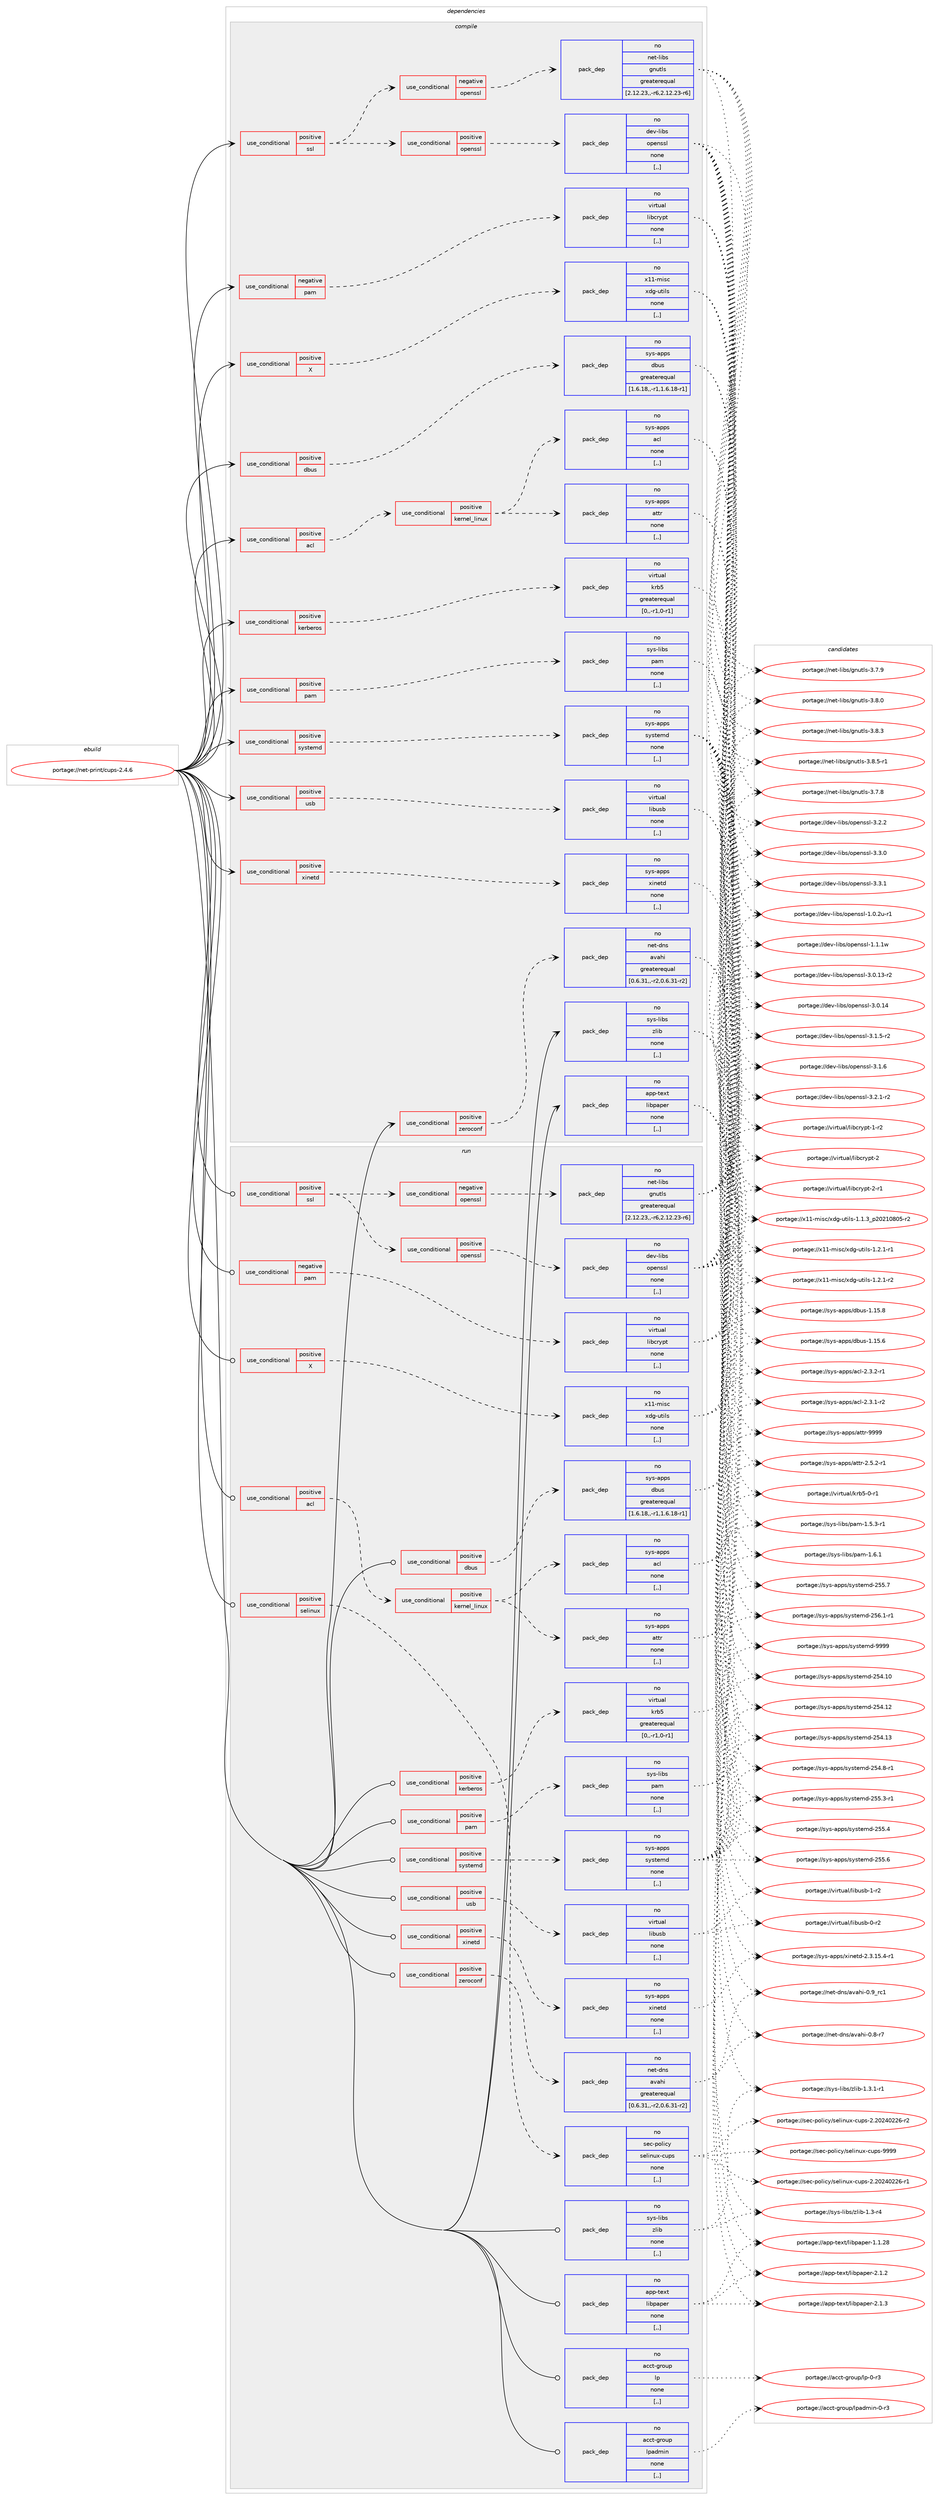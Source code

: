 digraph prolog {

# *************
# Graph options
# *************

newrank=true;
concentrate=true;
compound=true;
graph [rankdir=LR,fontname=Helvetica,fontsize=10,ranksep=1.5];#, ranksep=2.5, nodesep=0.2];
edge  [arrowhead=vee];
node  [fontname=Helvetica,fontsize=10];

# **********
# The ebuild
# **********

subgraph cluster_leftcol {
color=gray;
rank=same;
label=<<i>ebuild</i>>;
id [label="portage://net-print/cups-2.4.6", color=red, width=4, href="../net-print/cups-2.4.6.svg"];
}

# ****************
# The dependencies
# ****************

subgraph cluster_midcol {
color=gray;
label=<<i>dependencies</i>>;
subgraph cluster_compile {
fillcolor="#eeeeee";
style=filled;
label=<<i>compile</i>>;
subgraph cond98375 {
dependency373575 [label=<<TABLE BORDER="0" CELLBORDER="1" CELLSPACING="0" CELLPADDING="4"><TR><TD ROWSPAN="3" CELLPADDING="10">use_conditional</TD></TR><TR><TD>negative</TD></TR><TR><TD>pam</TD></TR></TABLE>>, shape=none, color=red];
subgraph pack272503 {
dependency373576 [label=<<TABLE BORDER="0" CELLBORDER="1" CELLSPACING="0" CELLPADDING="4" WIDTH="220"><TR><TD ROWSPAN="6" CELLPADDING="30">pack_dep</TD></TR><TR><TD WIDTH="110">no</TD></TR><TR><TD>virtual</TD></TR><TR><TD>libcrypt</TD></TR><TR><TD>none</TD></TR><TR><TD>[,,]</TD></TR></TABLE>>, shape=none, color=blue];
}
dependency373575:e -> dependency373576:w [weight=20,style="dashed",arrowhead="vee"];
}
id:e -> dependency373575:w [weight=20,style="solid",arrowhead="vee"];
subgraph cond98376 {
dependency373577 [label=<<TABLE BORDER="0" CELLBORDER="1" CELLSPACING="0" CELLPADDING="4"><TR><TD ROWSPAN="3" CELLPADDING="10">use_conditional</TD></TR><TR><TD>positive</TD></TR><TR><TD>X</TD></TR></TABLE>>, shape=none, color=red];
subgraph pack272504 {
dependency373578 [label=<<TABLE BORDER="0" CELLBORDER="1" CELLSPACING="0" CELLPADDING="4" WIDTH="220"><TR><TD ROWSPAN="6" CELLPADDING="30">pack_dep</TD></TR><TR><TD WIDTH="110">no</TD></TR><TR><TD>x11-misc</TD></TR><TR><TD>xdg-utils</TD></TR><TR><TD>none</TD></TR><TR><TD>[,,]</TD></TR></TABLE>>, shape=none, color=blue];
}
dependency373577:e -> dependency373578:w [weight=20,style="dashed",arrowhead="vee"];
}
id:e -> dependency373577:w [weight=20,style="solid",arrowhead="vee"];
subgraph cond98377 {
dependency373579 [label=<<TABLE BORDER="0" CELLBORDER="1" CELLSPACING="0" CELLPADDING="4"><TR><TD ROWSPAN="3" CELLPADDING="10">use_conditional</TD></TR><TR><TD>positive</TD></TR><TR><TD>acl</TD></TR></TABLE>>, shape=none, color=red];
subgraph cond98378 {
dependency373580 [label=<<TABLE BORDER="0" CELLBORDER="1" CELLSPACING="0" CELLPADDING="4"><TR><TD ROWSPAN="3" CELLPADDING="10">use_conditional</TD></TR><TR><TD>positive</TD></TR><TR><TD>kernel_linux</TD></TR></TABLE>>, shape=none, color=red];
subgraph pack272505 {
dependency373581 [label=<<TABLE BORDER="0" CELLBORDER="1" CELLSPACING="0" CELLPADDING="4" WIDTH="220"><TR><TD ROWSPAN="6" CELLPADDING="30">pack_dep</TD></TR><TR><TD WIDTH="110">no</TD></TR><TR><TD>sys-apps</TD></TR><TR><TD>acl</TD></TR><TR><TD>none</TD></TR><TR><TD>[,,]</TD></TR></TABLE>>, shape=none, color=blue];
}
dependency373580:e -> dependency373581:w [weight=20,style="dashed",arrowhead="vee"];
subgraph pack272506 {
dependency373582 [label=<<TABLE BORDER="0" CELLBORDER="1" CELLSPACING="0" CELLPADDING="4" WIDTH="220"><TR><TD ROWSPAN="6" CELLPADDING="30">pack_dep</TD></TR><TR><TD WIDTH="110">no</TD></TR><TR><TD>sys-apps</TD></TR><TR><TD>attr</TD></TR><TR><TD>none</TD></TR><TR><TD>[,,]</TD></TR></TABLE>>, shape=none, color=blue];
}
dependency373580:e -> dependency373582:w [weight=20,style="dashed",arrowhead="vee"];
}
dependency373579:e -> dependency373580:w [weight=20,style="dashed",arrowhead="vee"];
}
id:e -> dependency373579:w [weight=20,style="solid",arrowhead="vee"];
subgraph cond98379 {
dependency373583 [label=<<TABLE BORDER="0" CELLBORDER="1" CELLSPACING="0" CELLPADDING="4"><TR><TD ROWSPAN="3" CELLPADDING="10">use_conditional</TD></TR><TR><TD>positive</TD></TR><TR><TD>dbus</TD></TR></TABLE>>, shape=none, color=red];
subgraph pack272507 {
dependency373584 [label=<<TABLE BORDER="0" CELLBORDER="1" CELLSPACING="0" CELLPADDING="4" WIDTH="220"><TR><TD ROWSPAN="6" CELLPADDING="30">pack_dep</TD></TR><TR><TD WIDTH="110">no</TD></TR><TR><TD>sys-apps</TD></TR><TR><TD>dbus</TD></TR><TR><TD>greaterequal</TD></TR><TR><TD>[1.6.18,,-r1,1.6.18-r1]</TD></TR></TABLE>>, shape=none, color=blue];
}
dependency373583:e -> dependency373584:w [weight=20,style="dashed",arrowhead="vee"];
}
id:e -> dependency373583:w [weight=20,style="solid",arrowhead="vee"];
subgraph cond98380 {
dependency373585 [label=<<TABLE BORDER="0" CELLBORDER="1" CELLSPACING="0" CELLPADDING="4"><TR><TD ROWSPAN="3" CELLPADDING="10">use_conditional</TD></TR><TR><TD>positive</TD></TR><TR><TD>kerberos</TD></TR></TABLE>>, shape=none, color=red];
subgraph pack272508 {
dependency373586 [label=<<TABLE BORDER="0" CELLBORDER="1" CELLSPACING="0" CELLPADDING="4" WIDTH="220"><TR><TD ROWSPAN="6" CELLPADDING="30">pack_dep</TD></TR><TR><TD WIDTH="110">no</TD></TR><TR><TD>virtual</TD></TR><TR><TD>krb5</TD></TR><TR><TD>greaterequal</TD></TR><TR><TD>[0,,-r1,0-r1]</TD></TR></TABLE>>, shape=none, color=blue];
}
dependency373585:e -> dependency373586:w [weight=20,style="dashed",arrowhead="vee"];
}
id:e -> dependency373585:w [weight=20,style="solid",arrowhead="vee"];
subgraph cond98381 {
dependency373587 [label=<<TABLE BORDER="0" CELLBORDER="1" CELLSPACING="0" CELLPADDING="4"><TR><TD ROWSPAN="3" CELLPADDING="10">use_conditional</TD></TR><TR><TD>positive</TD></TR><TR><TD>pam</TD></TR></TABLE>>, shape=none, color=red];
subgraph pack272509 {
dependency373588 [label=<<TABLE BORDER="0" CELLBORDER="1" CELLSPACING="0" CELLPADDING="4" WIDTH="220"><TR><TD ROWSPAN="6" CELLPADDING="30">pack_dep</TD></TR><TR><TD WIDTH="110">no</TD></TR><TR><TD>sys-libs</TD></TR><TR><TD>pam</TD></TR><TR><TD>none</TD></TR><TR><TD>[,,]</TD></TR></TABLE>>, shape=none, color=blue];
}
dependency373587:e -> dependency373588:w [weight=20,style="dashed",arrowhead="vee"];
}
id:e -> dependency373587:w [weight=20,style="solid",arrowhead="vee"];
subgraph cond98382 {
dependency373589 [label=<<TABLE BORDER="0" CELLBORDER="1" CELLSPACING="0" CELLPADDING="4"><TR><TD ROWSPAN="3" CELLPADDING="10">use_conditional</TD></TR><TR><TD>positive</TD></TR><TR><TD>ssl</TD></TR></TABLE>>, shape=none, color=red];
subgraph cond98383 {
dependency373590 [label=<<TABLE BORDER="0" CELLBORDER="1" CELLSPACING="0" CELLPADDING="4"><TR><TD ROWSPAN="3" CELLPADDING="10">use_conditional</TD></TR><TR><TD>negative</TD></TR><TR><TD>openssl</TD></TR></TABLE>>, shape=none, color=red];
subgraph pack272510 {
dependency373591 [label=<<TABLE BORDER="0" CELLBORDER="1" CELLSPACING="0" CELLPADDING="4" WIDTH="220"><TR><TD ROWSPAN="6" CELLPADDING="30">pack_dep</TD></TR><TR><TD WIDTH="110">no</TD></TR><TR><TD>net-libs</TD></TR><TR><TD>gnutls</TD></TR><TR><TD>greaterequal</TD></TR><TR><TD>[2.12.23,,-r6,2.12.23-r6]</TD></TR></TABLE>>, shape=none, color=blue];
}
dependency373590:e -> dependency373591:w [weight=20,style="dashed",arrowhead="vee"];
}
dependency373589:e -> dependency373590:w [weight=20,style="dashed",arrowhead="vee"];
subgraph cond98384 {
dependency373592 [label=<<TABLE BORDER="0" CELLBORDER="1" CELLSPACING="0" CELLPADDING="4"><TR><TD ROWSPAN="3" CELLPADDING="10">use_conditional</TD></TR><TR><TD>positive</TD></TR><TR><TD>openssl</TD></TR></TABLE>>, shape=none, color=red];
subgraph pack272511 {
dependency373593 [label=<<TABLE BORDER="0" CELLBORDER="1" CELLSPACING="0" CELLPADDING="4" WIDTH="220"><TR><TD ROWSPAN="6" CELLPADDING="30">pack_dep</TD></TR><TR><TD WIDTH="110">no</TD></TR><TR><TD>dev-libs</TD></TR><TR><TD>openssl</TD></TR><TR><TD>none</TD></TR><TR><TD>[,,]</TD></TR></TABLE>>, shape=none, color=blue];
}
dependency373592:e -> dependency373593:w [weight=20,style="dashed",arrowhead="vee"];
}
dependency373589:e -> dependency373592:w [weight=20,style="dashed",arrowhead="vee"];
}
id:e -> dependency373589:w [weight=20,style="solid",arrowhead="vee"];
subgraph cond98385 {
dependency373594 [label=<<TABLE BORDER="0" CELLBORDER="1" CELLSPACING="0" CELLPADDING="4"><TR><TD ROWSPAN="3" CELLPADDING="10">use_conditional</TD></TR><TR><TD>positive</TD></TR><TR><TD>systemd</TD></TR></TABLE>>, shape=none, color=red];
subgraph pack272512 {
dependency373595 [label=<<TABLE BORDER="0" CELLBORDER="1" CELLSPACING="0" CELLPADDING="4" WIDTH="220"><TR><TD ROWSPAN="6" CELLPADDING="30">pack_dep</TD></TR><TR><TD WIDTH="110">no</TD></TR><TR><TD>sys-apps</TD></TR><TR><TD>systemd</TD></TR><TR><TD>none</TD></TR><TR><TD>[,,]</TD></TR></TABLE>>, shape=none, color=blue];
}
dependency373594:e -> dependency373595:w [weight=20,style="dashed",arrowhead="vee"];
}
id:e -> dependency373594:w [weight=20,style="solid",arrowhead="vee"];
subgraph cond98386 {
dependency373596 [label=<<TABLE BORDER="0" CELLBORDER="1" CELLSPACING="0" CELLPADDING="4"><TR><TD ROWSPAN="3" CELLPADDING="10">use_conditional</TD></TR><TR><TD>positive</TD></TR><TR><TD>usb</TD></TR></TABLE>>, shape=none, color=red];
subgraph pack272513 {
dependency373597 [label=<<TABLE BORDER="0" CELLBORDER="1" CELLSPACING="0" CELLPADDING="4" WIDTH="220"><TR><TD ROWSPAN="6" CELLPADDING="30">pack_dep</TD></TR><TR><TD WIDTH="110">no</TD></TR><TR><TD>virtual</TD></TR><TR><TD>libusb</TD></TR><TR><TD>none</TD></TR><TR><TD>[,,]</TD></TR></TABLE>>, shape=none, color=blue];
}
dependency373596:e -> dependency373597:w [weight=20,style="dashed",arrowhead="vee"];
}
id:e -> dependency373596:w [weight=20,style="solid",arrowhead="vee"];
subgraph cond98387 {
dependency373598 [label=<<TABLE BORDER="0" CELLBORDER="1" CELLSPACING="0" CELLPADDING="4"><TR><TD ROWSPAN="3" CELLPADDING="10">use_conditional</TD></TR><TR><TD>positive</TD></TR><TR><TD>xinetd</TD></TR></TABLE>>, shape=none, color=red];
subgraph pack272514 {
dependency373599 [label=<<TABLE BORDER="0" CELLBORDER="1" CELLSPACING="0" CELLPADDING="4" WIDTH="220"><TR><TD ROWSPAN="6" CELLPADDING="30">pack_dep</TD></TR><TR><TD WIDTH="110">no</TD></TR><TR><TD>sys-apps</TD></TR><TR><TD>xinetd</TD></TR><TR><TD>none</TD></TR><TR><TD>[,,]</TD></TR></TABLE>>, shape=none, color=blue];
}
dependency373598:e -> dependency373599:w [weight=20,style="dashed",arrowhead="vee"];
}
id:e -> dependency373598:w [weight=20,style="solid",arrowhead="vee"];
subgraph cond98388 {
dependency373600 [label=<<TABLE BORDER="0" CELLBORDER="1" CELLSPACING="0" CELLPADDING="4"><TR><TD ROWSPAN="3" CELLPADDING="10">use_conditional</TD></TR><TR><TD>positive</TD></TR><TR><TD>zeroconf</TD></TR></TABLE>>, shape=none, color=red];
subgraph pack272515 {
dependency373601 [label=<<TABLE BORDER="0" CELLBORDER="1" CELLSPACING="0" CELLPADDING="4" WIDTH="220"><TR><TD ROWSPAN="6" CELLPADDING="30">pack_dep</TD></TR><TR><TD WIDTH="110">no</TD></TR><TR><TD>net-dns</TD></TR><TR><TD>avahi</TD></TR><TR><TD>greaterequal</TD></TR><TR><TD>[0.6.31,,-r2,0.6.31-r2]</TD></TR></TABLE>>, shape=none, color=blue];
}
dependency373600:e -> dependency373601:w [weight=20,style="dashed",arrowhead="vee"];
}
id:e -> dependency373600:w [weight=20,style="solid",arrowhead="vee"];
subgraph pack272516 {
dependency373602 [label=<<TABLE BORDER="0" CELLBORDER="1" CELLSPACING="0" CELLPADDING="4" WIDTH="220"><TR><TD ROWSPAN="6" CELLPADDING="30">pack_dep</TD></TR><TR><TD WIDTH="110">no</TD></TR><TR><TD>app-text</TD></TR><TR><TD>libpaper</TD></TR><TR><TD>none</TD></TR><TR><TD>[,,]</TD></TR></TABLE>>, shape=none, color=blue];
}
id:e -> dependency373602:w [weight=20,style="solid",arrowhead="vee"];
subgraph pack272517 {
dependency373603 [label=<<TABLE BORDER="0" CELLBORDER="1" CELLSPACING="0" CELLPADDING="4" WIDTH="220"><TR><TD ROWSPAN="6" CELLPADDING="30">pack_dep</TD></TR><TR><TD WIDTH="110">no</TD></TR><TR><TD>sys-libs</TD></TR><TR><TD>zlib</TD></TR><TR><TD>none</TD></TR><TR><TD>[,,]</TD></TR></TABLE>>, shape=none, color=blue];
}
id:e -> dependency373603:w [weight=20,style="solid",arrowhead="vee"];
}
subgraph cluster_compileandrun {
fillcolor="#eeeeee";
style=filled;
label=<<i>compile and run</i>>;
}
subgraph cluster_run {
fillcolor="#eeeeee";
style=filled;
label=<<i>run</i>>;
subgraph cond98389 {
dependency373604 [label=<<TABLE BORDER="0" CELLBORDER="1" CELLSPACING="0" CELLPADDING="4"><TR><TD ROWSPAN="3" CELLPADDING="10">use_conditional</TD></TR><TR><TD>negative</TD></TR><TR><TD>pam</TD></TR></TABLE>>, shape=none, color=red];
subgraph pack272518 {
dependency373605 [label=<<TABLE BORDER="0" CELLBORDER="1" CELLSPACING="0" CELLPADDING="4" WIDTH="220"><TR><TD ROWSPAN="6" CELLPADDING="30">pack_dep</TD></TR><TR><TD WIDTH="110">no</TD></TR><TR><TD>virtual</TD></TR><TR><TD>libcrypt</TD></TR><TR><TD>none</TD></TR><TR><TD>[,,]</TD></TR></TABLE>>, shape=none, color=blue];
}
dependency373604:e -> dependency373605:w [weight=20,style="dashed",arrowhead="vee"];
}
id:e -> dependency373604:w [weight=20,style="solid",arrowhead="odot"];
subgraph cond98390 {
dependency373606 [label=<<TABLE BORDER="0" CELLBORDER="1" CELLSPACING="0" CELLPADDING="4"><TR><TD ROWSPAN="3" CELLPADDING="10">use_conditional</TD></TR><TR><TD>positive</TD></TR><TR><TD>X</TD></TR></TABLE>>, shape=none, color=red];
subgraph pack272519 {
dependency373607 [label=<<TABLE BORDER="0" CELLBORDER="1" CELLSPACING="0" CELLPADDING="4" WIDTH="220"><TR><TD ROWSPAN="6" CELLPADDING="30">pack_dep</TD></TR><TR><TD WIDTH="110">no</TD></TR><TR><TD>x11-misc</TD></TR><TR><TD>xdg-utils</TD></TR><TR><TD>none</TD></TR><TR><TD>[,,]</TD></TR></TABLE>>, shape=none, color=blue];
}
dependency373606:e -> dependency373607:w [weight=20,style="dashed",arrowhead="vee"];
}
id:e -> dependency373606:w [weight=20,style="solid",arrowhead="odot"];
subgraph cond98391 {
dependency373608 [label=<<TABLE BORDER="0" CELLBORDER="1" CELLSPACING="0" CELLPADDING="4"><TR><TD ROWSPAN="3" CELLPADDING="10">use_conditional</TD></TR><TR><TD>positive</TD></TR><TR><TD>acl</TD></TR></TABLE>>, shape=none, color=red];
subgraph cond98392 {
dependency373609 [label=<<TABLE BORDER="0" CELLBORDER="1" CELLSPACING="0" CELLPADDING="4"><TR><TD ROWSPAN="3" CELLPADDING="10">use_conditional</TD></TR><TR><TD>positive</TD></TR><TR><TD>kernel_linux</TD></TR></TABLE>>, shape=none, color=red];
subgraph pack272520 {
dependency373610 [label=<<TABLE BORDER="0" CELLBORDER="1" CELLSPACING="0" CELLPADDING="4" WIDTH="220"><TR><TD ROWSPAN="6" CELLPADDING="30">pack_dep</TD></TR><TR><TD WIDTH="110">no</TD></TR><TR><TD>sys-apps</TD></TR><TR><TD>acl</TD></TR><TR><TD>none</TD></TR><TR><TD>[,,]</TD></TR></TABLE>>, shape=none, color=blue];
}
dependency373609:e -> dependency373610:w [weight=20,style="dashed",arrowhead="vee"];
subgraph pack272521 {
dependency373611 [label=<<TABLE BORDER="0" CELLBORDER="1" CELLSPACING="0" CELLPADDING="4" WIDTH="220"><TR><TD ROWSPAN="6" CELLPADDING="30">pack_dep</TD></TR><TR><TD WIDTH="110">no</TD></TR><TR><TD>sys-apps</TD></TR><TR><TD>attr</TD></TR><TR><TD>none</TD></TR><TR><TD>[,,]</TD></TR></TABLE>>, shape=none, color=blue];
}
dependency373609:e -> dependency373611:w [weight=20,style="dashed",arrowhead="vee"];
}
dependency373608:e -> dependency373609:w [weight=20,style="dashed",arrowhead="vee"];
}
id:e -> dependency373608:w [weight=20,style="solid",arrowhead="odot"];
subgraph cond98393 {
dependency373612 [label=<<TABLE BORDER="0" CELLBORDER="1" CELLSPACING="0" CELLPADDING="4"><TR><TD ROWSPAN="3" CELLPADDING="10">use_conditional</TD></TR><TR><TD>positive</TD></TR><TR><TD>dbus</TD></TR></TABLE>>, shape=none, color=red];
subgraph pack272522 {
dependency373613 [label=<<TABLE BORDER="0" CELLBORDER="1" CELLSPACING="0" CELLPADDING="4" WIDTH="220"><TR><TD ROWSPAN="6" CELLPADDING="30">pack_dep</TD></TR><TR><TD WIDTH="110">no</TD></TR><TR><TD>sys-apps</TD></TR><TR><TD>dbus</TD></TR><TR><TD>greaterequal</TD></TR><TR><TD>[1.6.18,,-r1,1.6.18-r1]</TD></TR></TABLE>>, shape=none, color=blue];
}
dependency373612:e -> dependency373613:w [weight=20,style="dashed",arrowhead="vee"];
}
id:e -> dependency373612:w [weight=20,style="solid",arrowhead="odot"];
subgraph cond98394 {
dependency373614 [label=<<TABLE BORDER="0" CELLBORDER="1" CELLSPACING="0" CELLPADDING="4"><TR><TD ROWSPAN="3" CELLPADDING="10">use_conditional</TD></TR><TR><TD>positive</TD></TR><TR><TD>kerberos</TD></TR></TABLE>>, shape=none, color=red];
subgraph pack272523 {
dependency373615 [label=<<TABLE BORDER="0" CELLBORDER="1" CELLSPACING="0" CELLPADDING="4" WIDTH="220"><TR><TD ROWSPAN="6" CELLPADDING="30">pack_dep</TD></TR><TR><TD WIDTH="110">no</TD></TR><TR><TD>virtual</TD></TR><TR><TD>krb5</TD></TR><TR><TD>greaterequal</TD></TR><TR><TD>[0,,-r1,0-r1]</TD></TR></TABLE>>, shape=none, color=blue];
}
dependency373614:e -> dependency373615:w [weight=20,style="dashed",arrowhead="vee"];
}
id:e -> dependency373614:w [weight=20,style="solid",arrowhead="odot"];
subgraph cond98395 {
dependency373616 [label=<<TABLE BORDER="0" CELLBORDER="1" CELLSPACING="0" CELLPADDING="4"><TR><TD ROWSPAN="3" CELLPADDING="10">use_conditional</TD></TR><TR><TD>positive</TD></TR><TR><TD>pam</TD></TR></TABLE>>, shape=none, color=red];
subgraph pack272524 {
dependency373617 [label=<<TABLE BORDER="0" CELLBORDER="1" CELLSPACING="0" CELLPADDING="4" WIDTH="220"><TR><TD ROWSPAN="6" CELLPADDING="30">pack_dep</TD></TR><TR><TD WIDTH="110">no</TD></TR><TR><TD>sys-libs</TD></TR><TR><TD>pam</TD></TR><TR><TD>none</TD></TR><TR><TD>[,,]</TD></TR></TABLE>>, shape=none, color=blue];
}
dependency373616:e -> dependency373617:w [weight=20,style="dashed",arrowhead="vee"];
}
id:e -> dependency373616:w [weight=20,style="solid",arrowhead="odot"];
subgraph cond98396 {
dependency373618 [label=<<TABLE BORDER="0" CELLBORDER="1" CELLSPACING="0" CELLPADDING="4"><TR><TD ROWSPAN="3" CELLPADDING="10">use_conditional</TD></TR><TR><TD>positive</TD></TR><TR><TD>selinux</TD></TR></TABLE>>, shape=none, color=red];
subgraph pack272525 {
dependency373619 [label=<<TABLE BORDER="0" CELLBORDER="1" CELLSPACING="0" CELLPADDING="4" WIDTH="220"><TR><TD ROWSPAN="6" CELLPADDING="30">pack_dep</TD></TR><TR><TD WIDTH="110">no</TD></TR><TR><TD>sec-policy</TD></TR><TR><TD>selinux-cups</TD></TR><TR><TD>none</TD></TR><TR><TD>[,,]</TD></TR></TABLE>>, shape=none, color=blue];
}
dependency373618:e -> dependency373619:w [weight=20,style="dashed",arrowhead="vee"];
}
id:e -> dependency373618:w [weight=20,style="solid",arrowhead="odot"];
subgraph cond98397 {
dependency373620 [label=<<TABLE BORDER="0" CELLBORDER="1" CELLSPACING="0" CELLPADDING="4"><TR><TD ROWSPAN="3" CELLPADDING="10">use_conditional</TD></TR><TR><TD>positive</TD></TR><TR><TD>ssl</TD></TR></TABLE>>, shape=none, color=red];
subgraph cond98398 {
dependency373621 [label=<<TABLE BORDER="0" CELLBORDER="1" CELLSPACING="0" CELLPADDING="4"><TR><TD ROWSPAN="3" CELLPADDING="10">use_conditional</TD></TR><TR><TD>negative</TD></TR><TR><TD>openssl</TD></TR></TABLE>>, shape=none, color=red];
subgraph pack272526 {
dependency373622 [label=<<TABLE BORDER="0" CELLBORDER="1" CELLSPACING="0" CELLPADDING="4" WIDTH="220"><TR><TD ROWSPAN="6" CELLPADDING="30">pack_dep</TD></TR><TR><TD WIDTH="110">no</TD></TR><TR><TD>net-libs</TD></TR><TR><TD>gnutls</TD></TR><TR><TD>greaterequal</TD></TR><TR><TD>[2.12.23,,-r6,2.12.23-r6]</TD></TR></TABLE>>, shape=none, color=blue];
}
dependency373621:e -> dependency373622:w [weight=20,style="dashed",arrowhead="vee"];
}
dependency373620:e -> dependency373621:w [weight=20,style="dashed",arrowhead="vee"];
subgraph cond98399 {
dependency373623 [label=<<TABLE BORDER="0" CELLBORDER="1" CELLSPACING="0" CELLPADDING="4"><TR><TD ROWSPAN="3" CELLPADDING="10">use_conditional</TD></TR><TR><TD>positive</TD></TR><TR><TD>openssl</TD></TR></TABLE>>, shape=none, color=red];
subgraph pack272527 {
dependency373624 [label=<<TABLE BORDER="0" CELLBORDER="1" CELLSPACING="0" CELLPADDING="4" WIDTH="220"><TR><TD ROWSPAN="6" CELLPADDING="30">pack_dep</TD></TR><TR><TD WIDTH="110">no</TD></TR><TR><TD>dev-libs</TD></TR><TR><TD>openssl</TD></TR><TR><TD>none</TD></TR><TR><TD>[,,]</TD></TR></TABLE>>, shape=none, color=blue];
}
dependency373623:e -> dependency373624:w [weight=20,style="dashed",arrowhead="vee"];
}
dependency373620:e -> dependency373623:w [weight=20,style="dashed",arrowhead="vee"];
}
id:e -> dependency373620:w [weight=20,style="solid",arrowhead="odot"];
subgraph cond98400 {
dependency373625 [label=<<TABLE BORDER="0" CELLBORDER="1" CELLSPACING="0" CELLPADDING="4"><TR><TD ROWSPAN="3" CELLPADDING="10">use_conditional</TD></TR><TR><TD>positive</TD></TR><TR><TD>systemd</TD></TR></TABLE>>, shape=none, color=red];
subgraph pack272528 {
dependency373626 [label=<<TABLE BORDER="0" CELLBORDER="1" CELLSPACING="0" CELLPADDING="4" WIDTH="220"><TR><TD ROWSPAN="6" CELLPADDING="30">pack_dep</TD></TR><TR><TD WIDTH="110">no</TD></TR><TR><TD>sys-apps</TD></TR><TR><TD>systemd</TD></TR><TR><TD>none</TD></TR><TR><TD>[,,]</TD></TR></TABLE>>, shape=none, color=blue];
}
dependency373625:e -> dependency373626:w [weight=20,style="dashed",arrowhead="vee"];
}
id:e -> dependency373625:w [weight=20,style="solid",arrowhead="odot"];
subgraph cond98401 {
dependency373627 [label=<<TABLE BORDER="0" CELLBORDER="1" CELLSPACING="0" CELLPADDING="4"><TR><TD ROWSPAN="3" CELLPADDING="10">use_conditional</TD></TR><TR><TD>positive</TD></TR><TR><TD>usb</TD></TR></TABLE>>, shape=none, color=red];
subgraph pack272529 {
dependency373628 [label=<<TABLE BORDER="0" CELLBORDER="1" CELLSPACING="0" CELLPADDING="4" WIDTH="220"><TR><TD ROWSPAN="6" CELLPADDING="30">pack_dep</TD></TR><TR><TD WIDTH="110">no</TD></TR><TR><TD>virtual</TD></TR><TR><TD>libusb</TD></TR><TR><TD>none</TD></TR><TR><TD>[,,]</TD></TR></TABLE>>, shape=none, color=blue];
}
dependency373627:e -> dependency373628:w [weight=20,style="dashed",arrowhead="vee"];
}
id:e -> dependency373627:w [weight=20,style="solid",arrowhead="odot"];
subgraph cond98402 {
dependency373629 [label=<<TABLE BORDER="0" CELLBORDER="1" CELLSPACING="0" CELLPADDING="4"><TR><TD ROWSPAN="3" CELLPADDING="10">use_conditional</TD></TR><TR><TD>positive</TD></TR><TR><TD>xinetd</TD></TR></TABLE>>, shape=none, color=red];
subgraph pack272530 {
dependency373630 [label=<<TABLE BORDER="0" CELLBORDER="1" CELLSPACING="0" CELLPADDING="4" WIDTH="220"><TR><TD ROWSPAN="6" CELLPADDING="30">pack_dep</TD></TR><TR><TD WIDTH="110">no</TD></TR><TR><TD>sys-apps</TD></TR><TR><TD>xinetd</TD></TR><TR><TD>none</TD></TR><TR><TD>[,,]</TD></TR></TABLE>>, shape=none, color=blue];
}
dependency373629:e -> dependency373630:w [weight=20,style="dashed",arrowhead="vee"];
}
id:e -> dependency373629:w [weight=20,style="solid",arrowhead="odot"];
subgraph cond98403 {
dependency373631 [label=<<TABLE BORDER="0" CELLBORDER="1" CELLSPACING="0" CELLPADDING="4"><TR><TD ROWSPAN="3" CELLPADDING="10">use_conditional</TD></TR><TR><TD>positive</TD></TR><TR><TD>zeroconf</TD></TR></TABLE>>, shape=none, color=red];
subgraph pack272531 {
dependency373632 [label=<<TABLE BORDER="0" CELLBORDER="1" CELLSPACING="0" CELLPADDING="4" WIDTH="220"><TR><TD ROWSPAN="6" CELLPADDING="30">pack_dep</TD></TR><TR><TD WIDTH="110">no</TD></TR><TR><TD>net-dns</TD></TR><TR><TD>avahi</TD></TR><TR><TD>greaterequal</TD></TR><TR><TD>[0.6.31,,-r2,0.6.31-r2]</TD></TR></TABLE>>, shape=none, color=blue];
}
dependency373631:e -> dependency373632:w [weight=20,style="dashed",arrowhead="vee"];
}
id:e -> dependency373631:w [weight=20,style="solid",arrowhead="odot"];
subgraph pack272532 {
dependency373633 [label=<<TABLE BORDER="0" CELLBORDER="1" CELLSPACING="0" CELLPADDING="4" WIDTH="220"><TR><TD ROWSPAN="6" CELLPADDING="30">pack_dep</TD></TR><TR><TD WIDTH="110">no</TD></TR><TR><TD>acct-group</TD></TR><TR><TD>lp</TD></TR><TR><TD>none</TD></TR><TR><TD>[,,]</TD></TR></TABLE>>, shape=none, color=blue];
}
id:e -> dependency373633:w [weight=20,style="solid",arrowhead="odot"];
subgraph pack272533 {
dependency373634 [label=<<TABLE BORDER="0" CELLBORDER="1" CELLSPACING="0" CELLPADDING="4" WIDTH="220"><TR><TD ROWSPAN="6" CELLPADDING="30">pack_dep</TD></TR><TR><TD WIDTH="110">no</TD></TR><TR><TD>acct-group</TD></TR><TR><TD>lpadmin</TD></TR><TR><TD>none</TD></TR><TR><TD>[,,]</TD></TR></TABLE>>, shape=none, color=blue];
}
id:e -> dependency373634:w [weight=20,style="solid",arrowhead="odot"];
subgraph pack272534 {
dependency373635 [label=<<TABLE BORDER="0" CELLBORDER="1" CELLSPACING="0" CELLPADDING="4" WIDTH="220"><TR><TD ROWSPAN="6" CELLPADDING="30">pack_dep</TD></TR><TR><TD WIDTH="110">no</TD></TR><TR><TD>app-text</TD></TR><TR><TD>libpaper</TD></TR><TR><TD>none</TD></TR><TR><TD>[,,]</TD></TR></TABLE>>, shape=none, color=blue];
}
id:e -> dependency373635:w [weight=20,style="solid",arrowhead="odot"];
subgraph pack272535 {
dependency373636 [label=<<TABLE BORDER="0" CELLBORDER="1" CELLSPACING="0" CELLPADDING="4" WIDTH="220"><TR><TD ROWSPAN="6" CELLPADDING="30">pack_dep</TD></TR><TR><TD WIDTH="110">no</TD></TR><TR><TD>sys-libs</TD></TR><TR><TD>zlib</TD></TR><TR><TD>none</TD></TR><TR><TD>[,,]</TD></TR></TABLE>>, shape=none, color=blue];
}
id:e -> dependency373636:w [weight=20,style="solid",arrowhead="odot"];
}
}

# **************
# The candidates
# **************

subgraph cluster_choices {
rank=same;
color=gray;
label=<<i>candidates</i>>;

subgraph choice272503 {
color=black;
nodesep=1;
choice1181051141161179710847108105989911412111211645494511450 [label="portage://virtual/libcrypt-1-r2", color=red, width=4,href="../virtual/libcrypt-1-r2.svg"];
choice118105114116117971084710810598991141211121164550 [label="portage://virtual/libcrypt-2", color=red, width=4,href="../virtual/libcrypt-2.svg"];
choice1181051141161179710847108105989911412111211645504511449 [label="portage://virtual/libcrypt-2-r1", color=red, width=4,href="../virtual/libcrypt-2-r1.svg"];
dependency373576:e -> choice1181051141161179710847108105989911412111211645494511450:w [style=dotted,weight="100"];
dependency373576:e -> choice118105114116117971084710810598991141211121164550:w [style=dotted,weight="100"];
dependency373576:e -> choice1181051141161179710847108105989911412111211645504511449:w [style=dotted,weight="100"];
}
subgraph choice272504 {
color=black;
nodesep=1;
choice1204949451091051159947120100103451171161051081154549464946519511250485049485648534511450 [label="portage://x11-misc/xdg-utils-1.1.3_p20210805-r2", color=red, width=4,href="../x11-misc/xdg-utils-1.1.3_p20210805-r2.svg"];
choice1204949451091051159947120100103451171161051081154549465046494511449 [label="portage://x11-misc/xdg-utils-1.2.1-r1", color=red, width=4,href="../x11-misc/xdg-utils-1.2.1-r1.svg"];
choice1204949451091051159947120100103451171161051081154549465046494511450 [label="portage://x11-misc/xdg-utils-1.2.1-r2", color=red, width=4,href="../x11-misc/xdg-utils-1.2.1-r2.svg"];
dependency373578:e -> choice1204949451091051159947120100103451171161051081154549464946519511250485049485648534511450:w [style=dotted,weight="100"];
dependency373578:e -> choice1204949451091051159947120100103451171161051081154549465046494511449:w [style=dotted,weight="100"];
dependency373578:e -> choice1204949451091051159947120100103451171161051081154549465046494511450:w [style=dotted,weight="100"];
}
subgraph choice272505 {
color=black;
nodesep=1;
choice11512111545971121121154797991084550465146494511450 [label="portage://sys-apps/acl-2.3.1-r2", color=red, width=4,href="../sys-apps/acl-2.3.1-r2.svg"];
choice11512111545971121121154797991084550465146504511449 [label="portage://sys-apps/acl-2.3.2-r1", color=red, width=4,href="../sys-apps/acl-2.3.2-r1.svg"];
dependency373581:e -> choice11512111545971121121154797991084550465146494511450:w [style=dotted,weight="100"];
dependency373581:e -> choice11512111545971121121154797991084550465146504511449:w [style=dotted,weight="100"];
}
subgraph choice272506 {
color=black;
nodesep=1;
choice115121115459711211211547971161161144550465346504511449 [label="portage://sys-apps/attr-2.5.2-r1", color=red, width=4,href="../sys-apps/attr-2.5.2-r1.svg"];
choice115121115459711211211547971161161144557575757 [label="portage://sys-apps/attr-9999", color=red, width=4,href="../sys-apps/attr-9999.svg"];
dependency373582:e -> choice115121115459711211211547971161161144550465346504511449:w [style=dotted,weight="100"];
dependency373582:e -> choice115121115459711211211547971161161144557575757:w [style=dotted,weight="100"];
}
subgraph choice272507 {
color=black;
nodesep=1;
choice1151211154597112112115471009811711545494649534654 [label="portage://sys-apps/dbus-1.15.6", color=red, width=4,href="../sys-apps/dbus-1.15.6.svg"];
choice1151211154597112112115471009811711545494649534656 [label="portage://sys-apps/dbus-1.15.8", color=red, width=4,href="../sys-apps/dbus-1.15.8.svg"];
dependency373584:e -> choice1151211154597112112115471009811711545494649534654:w [style=dotted,weight="100"];
dependency373584:e -> choice1151211154597112112115471009811711545494649534656:w [style=dotted,weight="100"];
}
subgraph choice272508 {
color=black;
nodesep=1;
choice1181051141161179710847107114985345484511449 [label="portage://virtual/krb5-0-r1", color=red, width=4,href="../virtual/krb5-0-r1.svg"];
dependency373586:e -> choice1181051141161179710847107114985345484511449:w [style=dotted,weight="100"];
}
subgraph choice272509 {
color=black;
nodesep=1;
choice115121115451081059811547112971094549465346514511449 [label="portage://sys-libs/pam-1.5.3-r1", color=red, width=4,href="../sys-libs/pam-1.5.3-r1.svg"];
choice11512111545108105981154711297109454946544649 [label="portage://sys-libs/pam-1.6.1", color=red, width=4,href="../sys-libs/pam-1.6.1.svg"];
dependency373588:e -> choice115121115451081059811547112971094549465346514511449:w [style=dotted,weight="100"];
dependency373588:e -> choice11512111545108105981154711297109454946544649:w [style=dotted,weight="100"];
}
subgraph choice272510 {
color=black;
nodesep=1;
choice110101116451081059811547103110117116108115455146554656 [label="portage://net-libs/gnutls-3.7.8", color=red, width=4,href="../net-libs/gnutls-3.7.8.svg"];
choice110101116451081059811547103110117116108115455146554657 [label="portage://net-libs/gnutls-3.7.9", color=red, width=4,href="../net-libs/gnutls-3.7.9.svg"];
choice110101116451081059811547103110117116108115455146564648 [label="portage://net-libs/gnutls-3.8.0", color=red, width=4,href="../net-libs/gnutls-3.8.0.svg"];
choice110101116451081059811547103110117116108115455146564651 [label="portage://net-libs/gnutls-3.8.3", color=red, width=4,href="../net-libs/gnutls-3.8.3.svg"];
choice1101011164510810598115471031101171161081154551465646534511449 [label="portage://net-libs/gnutls-3.8.5-r1", color=red, width=4,href="../net-libs/gnutls-3.8.5-r1.svg"];
dependency373591:e -> choice110101116451081059811547103110117116108115455146554656:w [style=dotted,weight="100"];
dependency373591:e -> choice110101116451081059811547103110117116108115455146554657:w [style=dotted,weight="100"];
dependency373591:e -> choice110101116451081059811547103110117116108115455146564648:w [style=dotted,weight="100"];
dependency373591:e -> choice110101116451081059811547103110117116108115455146564651:w [style=dotted,weight="100"];
dependency373591:e -> choice1101011164510810598115471031101171161081154551465646534511449:w [style=dotted,weight="100"];
}
subgraph choice272511 {
color=black;
nodesep=1;
choice1001011184510810598115471111121011101151151084549464846501174511449 [label="portage://dev-libs/openssl-1.0.2u-r1", color=red, width=4,href="../dev-libs/openssl-1.0.2u-r1.svg"];
choice100101118451081059811547111112101110115115108454946494649119 [label="portage://dev-libs/openssl-1.1.1w", color=red, width=4,href="../dev-libs/openssl-1.1.1w.svg"];
choice100101118451081059811547111112101110115115108455146484649514511450 [label="portage://dev-libs/openssl-3.0.13-r2", color=red, width=4,href="../dev-libs/openssl-3.0.13-r2.svg"];
choice10010111845108105981154711111210111011511510845514648464952 [label="portage://dev-libs/openssl-3.0.14", color=red, width=4,href="../dev-libs/openssl-3.0.14.svg"];
choice1001011184510810598115471111121011101151151084551464946534511450 [label="portage://dev-libs/openssl-3.1.5-r2", color=red, width=4,href="../dev-libs/openssl-3.1.5-r2.svg"];
choice100101118451081059811547111112101110115115108455146494654 [label="portage://dev-libs/openssl-3.1.6", color=red, width=4,href="../dev-libs/openssl-3.1.6.svg"];
choice1001011184510810598115471111121011101151151084551465046494511450 [label="portage://dev-libs/openssl-3.2.1-r2", color=red, width=4,href="../dev-libs/openssl-3.2.1-r2.svg"];
choice100101118451081059811547111112101110115115108455146504650 [label="portage://dev-libs/openssl-3.2.2", color=red, width=4,href="../dev-libs/openssl-3.2.2.svg"];
choice100101118451081059811547111112101110115115108455146514648 [label="portage://dev-libs/openssl-3.3.0", color=red, width=4,href="../dev-libs/openssl-3.3.0.svg"];
choice100101118451081059811547111112101110115115108455146514649 [label="portage://dev-libs/openssl-3.3.1", color=red, width=4,href="../dev-libs/openssl-3.3.1.svg"];
dependency373593:e -> choice1001011184510810598115471111121011101151151084549464846501174511449:w [style=dotted,weight="100"];
dependency373593:e -> choice100101118451081059811547111112101110115115108454946494649119:w [style=dotted,weight="100"];
dependency373593:e -> choice100101118451081059811547111112101110115115108455146484649514511450:w [style=dotted,weight="100"];
dependency373593:e -> choice10010111845108105981154711111210111011511510845514648464952:w [style=dotted,weight="100"];
dependency373593:e -> choice1001011184510810598115471111121011101151151084551464946534511450:w [style=dotted,weight="100"];
dependency373593:e -> choice100101118451081059811547111112101110115115108455146494654:w [style=dotted,weight="100"];
dependency373593:e -> choice1001011184510810598115471111121011101151151084551465046494511450:w [style=dotted,weight="100"];
dependency373593:e -> choice100101118451081059811547111112101110115115108455146504650:w [style=dotted,weight="100"];
dependency373593:e -> choice100101118451081059811547111112101110115115108455146514648:w [style=dotted,weight="100"];
dependency373593:e -> choice100101118451081059811547111112101110115115108455146514649:w [style=dotted,weight="100"];
}
subgraph choice272512 {
color=black;
nodesep=1;
choice11512111545971121121154711512111511610110910045505352464948 [label="portage://sys-apps/systemd-254.10", color=red, width=4,href="../sys-apps/systemd-254.10.svg"];
choice11512111545971121121154711512111511610110910045505352464950 [label="portage://sys-apps/systemd-254.12", color=red, width=4,href="../sys-apps/systemd-254.12.svg"];
choice11512111545971121121154711512111511610110910045505352464951 [label="portage://sys-apps/systemd-254.13", color=red, width=4,href="../sys-apps/systemd-254.13.svg"];
choice1151211154597112112115471151211151161011091004550535246564511449 [label="portage://sys-apps/systemd-254.8-r1", color=red, width=4,href="../sys-apps/systemd-254.8-r1.svg"];
choice1151211154597112112115471151211151161011091004550535346514511449 [label="portage://sys-apps/systemd-255.3-r1", color=red, width=4,href="../sys-apps/systemd-255.3-r1.svg"];
choice115121115459711211211547115121115116101109100455053534652 [label="portage://sys-apps/systemd-255.4", color=red, width=4,href="../sys-apps/systemd-255.4.svg"];
choice115121115459711211211547115121115116101109100455053534654 [label="portage://sys-apps/systemd-255.6", color=red, width=4,href="../sys-apps/systemd-255.6.svg"];
choice115121115459711211211547115121115116101109100455053534655 [label="portage://sys-apps/systemd-255.7", color=red, width=4,href="../sys-apps/systemd-255.7.svg"];
choice1151211154597112112115471151211151161011091004550535446494511449 [label="portage://sys-apps/systemd-256.1-r1", color=red, width=4,href="../sys-apps/systemd-256.1-r1.svg"];
choice1151211154597112112115471151211151161011091004557575757 [label="portage://sys-apps/systemd-9999", color=red, width=4,href="../sys-apps/systemd-9999.svg"];
dependency373595:e -> choice11512111545971121121154711512111511610110910045505352464948:w [style=dotted,weight="100"];
dependency373595:e -> choice11512111545971121121154711512111511610110910045505352464950:w [style=dotted,weight="100"];
dependency373595:e -> choice11512111545971121121154711512111511610110910045505352464951:w [style=dotted,weight="100"];
dependency373595:e -> choice1151211154597112112115471151211151161011091004550535246564511449:w [style=dotted,weight="100"];
dependency373595:e -> choice1151211154597112112115471151211151161011091004550535346514511449:w [style=dotted,weight="100"];
dependency373595:e -> choice115121115459711211211547115121115116101109100455053534652:w [style=dotted,weight="100"];
dependency373595:e -> choice115121115459711211211547115121115116101109100455053534654:w [style=dotted,weight="100"];
dependency373595:e -> choice115121115459711211211547115121115116101109100455053534655:w [style=dotted,weight="100"];
dependency373595:e -> choice1151211154597112112115471151211151161011091004550535446494511449:w [style=dotted,weight="100"];
dependency373595:e -> choice1151211154597112112115471151211151161011091004557575757:w [style=dotted,weight="100"];
}
subgraph choice272513 {
color=black;
nodesep=1;
choice1181051141161179710847108105981171159845484511450 [label="portage://virtual/libusb-0-r2", color=red, width=4,href="../virtual/libusb-0-r2.svg"];
choice1181051141161179710847108105981171159845494511450 [label="portage://virtual/libusb-1-r2", color=red, width=4,href="../virtual/libusb-1-r2.svg"];
dependency373597:e -> choice1181051141161179710847108105981171159845484511450:w [style=dotted,weight="100"];
dependency373597:e -> choice1181051141161179710847108105981171159845494511450:w [style=dotted,weight="100"];
}
subgraph choice272514 {
color=black;
nodesep=1;
choice1151211154597112112115471201051101011161004550465146495346524511449 [label="portage://sys-apps/xinetd-2.3.15.4-r1", color=red, width=4,href="../sys-apps/xinetd-2.3.15.4-r1.svg"];
dependency373599:e -> choice1151211154597112112115471201051101011161004550465146495346524511449:w [style=dotted,weight="100"];
}
subgraph choice272515 {
color=black;
nodesep=1;
choice11010111645100110115479711897104105454846564511455 [label="portage://net-dns/avahi-0.8-r7", color=red, width=4,href="../net-dns/avahi-0.8-r7.svg"];
choice1101011164510011011547971189710410545484657951149949 [label="portage://net-dns/avahi-0.9_rc1", color=red, width=4,href="../net-dns/avahi-0.9_rc1.svg"];
dependency373601:e -> choice11010111645100110115479711897104105454846564511455:w [style=dotted,weight="100"];
dependency373601:e -> choice1101011164510011011547971189710410545484657951149949:w [style=dotted,weight="100"];
}
subgraph choice272516 {
color=black;
nodesep=1;
choice971121124511610112011647108105981129711210111445494649465056 [label="portage://app-text/libpaper-1.1.28", color=red, width=4,href="../app-text/libpaper-1.1.28.svg"];
choice9711211245116101120116471081059811297112101114455046494650 [label="portage://app-text/libpaper-2.1.2", color=red, width=4,href="../app-text/libpaper-2.1.2.svg"];
choice9711211245116101120116471081059811297112101114455046494651 [label="portage://app-text/libpaper-2.1.3", color=red, width=4,href="../app-text/libpaper-2.1.3.svg"];
dependency373602:e -> choice971121124511610112011647108105981129711210111445494649465056:w [style=dotted,weight="100"];
dependency373602:e -> choice9711211245116101120116471081059811297112101114455046494650:w [style=dotted,weight="100"];
dependency373602:e -> choice9711211245116101120116471081059811297112101114455046494651:w [style=dotted,weight="100"];
}
subgraph choice272517 {
color=black;
nodesep=1;
choice11512111545108105981154712210810598454946514511452 [label="portage://sys-libs/zlib-1.3-r4", color=red, width=4,href="../sys-libs/zlib-1.3-r4.svg"];
choice115121115451081059811547122108105984549465146494511449 [label="portage://sys-libs/zlib-1.3.1-r1", color=red, width=4,href="../sys-libs/zlib-1.3.1-r1.svg"];
dependency373603:e -> choice11512111545108105981154712210810598454946514511452:w [style=dotted,weight="100"];
dependency373603:e -> choice115121115451081059811547122108105984549465146494511449:w [style=dotted,weight="100"];
}
subgraph choice272518 {
color=black;
nodesep=1;
choice1181051141161179710847108105989911412111211645494511450 [label="portage://virtual/libcrypt-1-r2", color=red, width=4,href="../virtual/libcrypt-1-r2.svg"];
choice118105114116117971084710810598991141211121164550 [label="portage://virtual/libcrypt-2", color=red, width=4,href="../virtual/libcrypt-2.svg"];
choice1181051141161179710847108105989911412111211645504511449 [label="portage://virtual/libcrypt-2-r1", color=red, width=4,href="../virtual/libcrypt-2-r1.svg"];
dependency373605:e -> choice1181051141161179710847108105989911412111211645494511450:w [style=dotted,weight="100"];
dependency373605:e -> choice118105114116117971084710810598991141211121164550:w [style=dotted,weight="100"];
dependency373605:e -> choice1181051141161179710847108105989911412111211645504511449:w [style=dotted,weight="100"];
}
subgraph choice272519 {
color=black;
nodesep=1;
choice1204949451091051159947120100103451171161051081154549464946519511250485049485648534511450 [label="portage://x11-misc/xdg-utils-1.1.3_p20210805-r2", color=red, width=4,href="../x11-misc/xdg-utils-1.1.3_p20210805-r2.svg"];
choice1204949451091051159947120100103451171161051081154549465046494511449 [label="portage://x11-misc/xdg-utils-1.2.1-r1", color=red, width=4,href="../x11-misc/xdg-utils-1.2.1-r1.svg"];
choice1204949451091051159947120100103451171161051081154549465046494511450 [label="portage://x11-misc/xdg-utils-1.2.1-r2", color=red, width=4,href="../x11-misc/xdg-utils-1.2.1-r2.svg"];
dependency373607:e -> choice1204949451091051159947120100103451171161051081154549464946519511250485049485648534511450:w [style=dotted,weight="100"];
dependency373607:e -> choice1204949451091051159947120100103451171161051081154549465046494511449:w [style=dotted,weight="100"];
dependency373607:e -> choice1204949451091051159947120100103451171161051081154549465046494511450:w [style=dotted,weight="100"];
}
subgraph choice272520 {
color=black;
nodesep=1;
choice11512111545971121121154797991084550465146494511450 [label="portage://sys-apps/acl-2.3.1-r2", color=red, width=4,href="../sys-apps/acl-2.3.1-r2.svg"];
choice11512111545971121121154797991084550465146504511449 [label="portage://sys-apps/acl-2.3.2-r1", color=red, width=4,href="../sys-apps/acl-2.3.2-r1.svg"];
dependency373610:e -> choice11512111545971121121154797991084550465146494511450:w [style=dotted,weight="100"];
dependency373610:e -> choice11512111545971121121154797991084550465146504511449:w [style=dotted,weight="100"];
}
subgraph choice272521 {
color=black;
nodesep=1;
choice115121115459711211211547971161161144550465346504511449 [label="portage://sys-apps/attr-2.5.2-r1", color=red, width=4,href="../sys-apps/attr-2.5.2-r1.svg"];
choice115121115459711211211547971161161144557575757 [label="portage://sys-apps/attr-9999", color=red, width=4,href="../sys-apps/attr-9999.svg"];
dependency373611:e -> choice115121115459711211211547971161161144550465346504511449:w [style=dotted,weight="100"];
dependency373611:e -> choice115121115459711211211547971161161144557575757:w [style=dotted,weight="100"];
}
subgraph choice272522 {
color=black;
nodesep=1;
choice1151211154597112112115471009811711545494649534654 [label="portage://sys-apps/dbus-1.15.6", color=red, width=4,href="../sys-apps/dbus-1.15.6.svg"];
choice1151211154597112112115471009811711545494649534656 [label="portage://sys-apps/dbus-1.15.8", color=red, width=4,href="../sys-apps/dbus-1.15.8.svg"];
dependency373613:e -> choice1151211154597112112115471009811711545494649534654:w [style=dotted,weight="100"];
dependency373613:e -> choice1151211154597112112115471009811711545494649534656:w [style=dotted,weight="100"];
}
subgraph choice272523 {
color=black;
nodesep=1;
choice1181051141161179710847107114985345484511449 [label="portage://virtual/krb5-0-r1", color=red, width=4,href="../virtual/krb5-0-r1.svg"];
dependency373615:e -> choice1181051141161179710847107114985345484511449:w [style=dotted,weight="100"];
}
subgraph choice272524 {
color=black;
nodesep=1;
choice115121115451081059811547112971094549465346514511449 [label="portage://sys-libs/pam-1.5.3-r1", color=red, width=4,href="../sys-libs/pam-1.5.3-r1.svg"];
choice11512111545108105981154711297109454946544649 [label="portage://sys-libs/pam-1.6.1", color=red, width=4,href="../sys-libs/pam-1.6.1.svg"];
dependency373617:e -> choice115121115451081059811547112971094549465346514511449:w [style=dotted,weight="100"];
dependency373617:e -> choice11512111545108105981154711297109454946544649:w [style=dotted,weight="100"];
}
subgraph choice272525 {
color=black;
nodesep=1;
choice11510199451121111081059912147115101108105110117120459911711211545504650485052485050544511449 [label="portage://sec-policy/selinux-cups-2.20240226-r1", color=red, width=4,href="../sec-policy/selinux-cups-2.20240226-r1.svg"];
choice11510199451121111081059912147115101108105110117120459911711211545504650485052485050544511450 [label="portage://sec-policy/selinux-cups-2.20240226-r2", color=red, width=4,href="../sec-policy/selinux-cups-2.20240226-r2.svg"];
choice1151019945112111108105991214711510110810511011712045991171121154557575757 [label="portage://sec-policy/selinux-cups-9999", color=red, width=4,href="../sec-policy/selinux-cups-9999.svg"];
dependency373619:e -> choice11510199451121111081059912147115101108105110117120459911711211545504650485052485050544511449:w [style=dotted,weight="100"];
dependency373619:e -> choice11510199451121111081059912147115101108105110117120459911711211545504650485052485050544511450:w [style=dotted,weight="100"];
dependency373619:e -> choice1151019945112111108105991214711510110810511011712045991171121154557575757:w [style=dotted,weight="100"];
}
subgraph choice272526 {
color=black;
nodesep=1;
choice110101116451081059811547103110117116108115455146554656 [label="portage://net-libs/gnutls-3.7.8", color=red, width=4,href="../net-libs/gnutls-3.7.8.svg"];
choice110101116451081059811547103110117116108115455146554657 [label="portage://net-libs/gnutls-3.7.9", color=red, width=4,href="../net-libs/gnutls-3.7.9.svg"];
choice110101116451081059811547103110117116108115455146564648 [label="portage://net-libs/gnutls-3.8.0", color=red, width=4,href="../net-libs/gnutls-3.8.0.svg"];
choice110101116451081059811547103110117116108115455146564651 [label="portage://net-libs/gnutls-3.8.3", color=red, width=4,href="../net-libs/gnutls-3.8.3.svg"];
choice1101011164510810598115471031101171161081154551465646534511449 [label="portage://net-libs/gnutls-3.8.5-r1", color=red, width=4,href="../net-libs/gnutls-3.8.5-r1.svg"];
dependency373622:e -> choice110101116451081059811547103110117116108115455146554656:w [style=dotted,weight="100"];
dependency373622:e -> choice110101116451081059811547103110117116108115455146554657:w [style=dotted,weight="100"];
dependency373622:e -> choice110101116451081059811547103110117116108115455146564648:w [style=dotted,weight="100"];
dependency373622:e -> choice110101116451081059811547103110117116108115455146564651:w [style=dotted,weight="100"];
dependency373622:e -> choice1101011164510810598115471031101171161081154551465646534511449:w [style=dotted,weight="100"];
}
subgraph choice272527 {
color=black;
nodesep=1;
choice1001011184510810598115471111121011101151151084549464846501174511449 [label="portage://dev-libs/openssl-1.0.2u-r1", color=red, width=4,href="../dev-libs/openssl-1.0.2u-r1.svg"];
choice100101118451081059811547111112101110115115108454946494649119 [label="portage://dev-libs/openssl-1.1.1w", color=red, width=4,href="../dev-libs/openssl-1.1.1w.svg"];
choice100101118451081059811547111112101110115115108455146484649514511450 [label="portage://dev-libs/openssl-3.0.13-r2", color=red, width=4,href="../dev-libs/openssl-3.0.13-r2.svg"];
choice10010111845108105981154711111210111011511510845514648464952 [label="portage://dev-libs/openssl-3.0.14", color=red, width=4,href="../dev-libs/openssl-3.0.14.svg"];
choice1001011184510810598115471111121011101151151084551464946534511450 [label="portage://dev-libs/openssl-3.1.5-r2", color=red, width=4,href="../dev-libs/openssl-3.1.5-r2.svg"];
choice100101118451081059811547111112101110115115108455146494654 [label="portage://dev-libs/openssl-3.1.6", color=red, width=4,href="../dev-libs/openssl-3.1.6.svg"];
choice1001011184510810598115471111121011101151151084551465046494511450 [label="portage://dev-libs/openssl-3.2.1-r2", color=red, width=4,href="../dev-libs/openssl-3.2.1-r2.svg"];
choice100101118451081059811547111112101110115115108455146504650 [label="portage://dev-libs/openssl-3.2.2", color=red, width=4,href="../dev-libs/openssl-3.2.2.svg"];
choice100101118451081059811547111112101110115115108455146514648 [label="portage://dev-libs/openssl-3.3.0", color=red, width=4,href="../dev-libs/openssl-3.3.0.svg"];
choice100101118451081059811547111112101110115115108455146514649 [label="portage://dev-libs/openssl-3.3.1", color=red, width=4,href="../dev-libs/openssl-3.3.1.svg"];
dependency373624:e -> choice1001011184510810598115471111121011101151151084549464846501174511449:w [style=dotted,weight="100"];
dependency373624:e -> choice100101118451081059811547111112101110115115108454946494649119:w [style=dotted,weight="100"];
dependency373624:e -> choice100101118451081059811547111112101110115115108455146484649514511450:w [style=dotted,weight="100"];
dependency373624:e -> choice10010111845108105981154711111210111011511510845514648464952:w [style=dotted,weight="100"];
dependency373624:e -> choice1001011184510810598115471111121011101151151084551464946534511450:w [style=dotted,weight="100"];
dependency373624:e -> choice100101118451081059811547111112101110115115108455146494654:w [style=dotted,weight="100"];
dependency373624:e -> choice1001011184510810598115471111121011101151151084551465046494511450:w [style=dotted,weight="100"];
dependency373624:e -> choice100101118451081059811547111112101110115115108455146504650:w [style=dotted,weight="100"];
dependency373624:e -> choice100101118451081059811547111112101110115115108455146514648:w [style=dotted,weight="100"];
dependency373624:e -> choice100101118451081059811547111112101110115115108455146514649:w [style=dotted,weight="100"];
}
subgraph choice272528 {
color=black;
nodesep=1;
choice11512111545971121121154711512111511610110910045505352464948 [label="portage://sys-apps/systemd-254.10", color=red, width=4,href="../sys-apps/systemd-254.10.svg"];
choice11512111545971121121154711512111511610110910045505352464950 [label="portage://sys-apps/systemd-254.12", color=red, width=4,href="../sys-apps/systemd-254.12.svg"];
choice11512111545971121121154711512111511610110910045505352464951 [label="portage://sys-apps/systemd-254.13", color=red, width=4,href="../sys-apps/systemd-254.13.svg"];
choice1151211154597112112115471151211151161011091004550535246564511449 [label="portage://sys-apps/systemd-254.8-r1", color=red, width=4,href="../sys-apps/systemd-254.8-r1.svg"];
choice1151211154597112112115471151211151161011091004550535346514511449 [label="portage://sys-apps/systemd-255.3-r1", color=red, width=4,href="../sys-apps/systemd-255.3-r1.svg"];
choice115121115459711211211547115121115116101109100455053534652 [label="portage://sys-apps/systemd-255.4", color=red, width=4,href="../sys-apps/systemd-255.4.svg"];
choice115121115459711211211547115121115116101109100455053534654 [label="portage://sys-apps/systemd-255.6", color=red, width=4,href="../sys-apps/systemd-255.6.svg"];
choice115121115459711211211547115121115116101109100455053534655 [label="portage://sys-apps/systemd-255.7", color=red, width=4,href="../sys-apps/systemd-255.7.svg"];
choice1151211154597112112115471151211151161011091004550535446494511449 [label="portage://sys-apps/systemd-256.1-r1", color=red, width=4,href="../sys-apps/systemd-256.1-r1.svg"];
choice1151211154597112112115471151211151161011091004557575757 [label="portage://sys-apps/systemd-9999", color=red, width=4,href="../sys-apps/systemd-9999.svg"];
dependency373626:e -> choice11512111545971121121154711512111511610110910045505352464948:w [style=dotted,weight="100"];
dependency373626:e -> choice11512111545971121121154711512111511610110910045505352464950:w [style=dotted,weight="100"];
dependency373626:e -> choice11512111545971121121154711512111511610110910045505352464951:w [style=dotted,weight="100"];
dependency373626:e -> choice1151211154597112112115471151211151161011091004550535246564511449:w [style=dotted,weight="100"];
dependency373626:e -> choice1151211154597112112115471151211151161011091004550535346514511449:w [style=dotted,weight="100"];
dependency373626:e -> choice115121115459711211211547115121115116101109100455053534652:w [style=dotted,weight="100"];
dependency373626:e -> choice115121115459711211211547115121115116101109100455053534654:w [style=dotted,weight="100"];
dependency373626:e -> choice115121115459711211211547115121115116101109100455053534655:w [style=dotted,weight="100"];
dependency373626:e -> choice1151211154597112112115471151211151161011091004550535446494511449:w [style=dotted,weight="100"];
dependency373626:e -> choice1151211154597112112115471151211151161011091004557575757:w [style=dotted,weight="100"];
}
subgraph choice272529 {
color=black;
nodesep=1;
choice1181051141161179710847108105981171159845484511450 [label="portage://virtual/libusb-0-r2", color=red, width=4,href="../virtual/libusb-0-r2.svg"];
choice1181051141161179710847108105981171159845494511450 [label="portage://virtual/libusb-1-r2", color=red, width=4,href="../virtual/libusb-1-r2.svg"];
dependency373628:e -> choice1181051141161179710847108105981171159845484511450:w [style=dotted,weight="100"];
dependency373628:e -> choice1181051141161179710847108105981171159845494511450:w [style=dotted,weight="100"];
}
subgraph choice272530 {
color=black;
nodesep=1;
choice1151211154597112112115471201051101011161004550465146495346524511449 [label="portage://sys-apps/xinetd-2.3.15.4-r1", color=red, width=4,href="../sys-apps/xinetd-2.3.15.4-r1.svg"];
dependency373630:e -> choice1151211154597112112115471201051101011161004550465146495346524511449:w [style=dotted,weight="100"];
}
subgraph choice272531 {
color=black;
nodesep=1;
choice11010111645100110115479711897104105454846564511455 [label="portage://net-dns/avahi-0.8-r7", color=red, width=4,href="../net-dns/avahi-0.8-r7.svg"];
choice1101011164510011011547971189710410545484657951149949 [label="portage://net-dns/avahi-0.9_rc1", color=red, width=4,href="../net-dns/avahi-0.9_rc1.svg"];
dependency373632:e -> choice11010111645100110115479711897104105454846564511455:w [style=dotted,weight="100"];
dependency373632:e -> choice1101011164510011011547971189710410545484657951149949:w [style=dotted,weight="100"];
}
subgraph choice272532 {
color=black;
nodesep=1;
choice979999116451031141111171124710811245484511451 [label="portage://acct-group/lp-0-r3", color=red, width=4,href="../acct-group/lp-0-r3.svg"];
dependency373633:e -> choice979999116451031141111171124710811245484511451:w [style=dotted,weight="100"];
}
subgraph choice272533 {
color=black;
nodesep=1;
choice97999911645103114111117112471081129710010910511045484511451 [label="portage://acct-group/lpadmin-0-r3", color=red, width=4,href="../acct-group/lpadmin-0-r3.svg"];
dependency373634:e -> choice97999911645103114111117112471081129710010910511045484511451:w [style=dotted,weight="100"];
}
subgraph choice272534 {
color=black;
nodesep=1;
choice971121124511610112011647108105981129711210111445494649465056 [label="portage://app-text/libpaper-1.1.28", color=red, width=4,href="../app-text/libpaper-1.1.28.svg"];
choice9711211245116101120116471081059811297112101114455046494650 [label="portage://app-text/libpaper-2.1.2", color=red, width=4,href="../app-text/libpaper-2.1.2.svg"];
choice9711211245116101120116471081059811297112101114455046494651 [label="portage://app-text/libpaper-2.1.3", color=red, width=4,href="../app-text/libpaper-2.1.3.svg"];
dependency373635:e -> choice971121124511610112011647108105981129711210111445494649465056:w [style=dotted,weight="100"];
dependency373635:e -> choice9711211245116101120116471081059811297112101114455046494650:w [style=dotted,weight="100"];
dependency373635:e -> choice9711211245116101120116471081059811297112101114455046494651:w [style=dotted,weight="100"];
}
subgraph choice272535 {
color=black;
nodesep=1;
choice11512111545108105981154712210810598454946514511452 [label="portage://sys-libs/zlib-1.3-r4", color=red, width=4,href="../sys-libs/zlib-1.3-r4.svg"];
choice115121115451081059811547122108105984549465146494511449 [label="portage://sys-libs/zlib-1.3.1-r1", color=red, width=4,href="../sys-libs/zlib-1.3.1-r1.svg"];
dependency373636:e -> choice11512111545108105981154712210810598454946514511452:w [style=dotted,weight="100"];
dependency373636:e -> choice115121115451081059811547122108105984549465146494511449:w [style=dotted,weight="100"];
}
}

}
